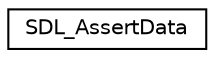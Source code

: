 digraph "Graphical Class Hierarchy"
{
 // LATEX_PDF_SIZE
  edge [fontname="Helvetica",fontsize="10",labelfontname="Helvetica",labelfontsize="10"];
  node [fontname="Helvetica",fontsize="10",shape=record];
  rankdir="LR";
  Node0 [label="SDL_AssertData",height=0.2,width=0.4,color="black", fillcolor="white", style="filled",URL="$structSDL__AssertData.html",tooltip=" "];
}
